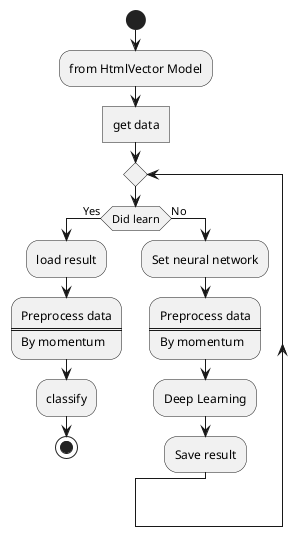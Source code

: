 @startuml
start
:from HtmlVector Model;
:get data]
repeat
if (Did learn) then (Yes)
    :load result;
    :Preprocess data
    ====
    By momentum;
    :classify;
    stop
else (No)
    :Set neural network;
    :Preprocess data
    ====
    By momentum;
    :Deep Learning;
    :Save result;
endif
@enduml
